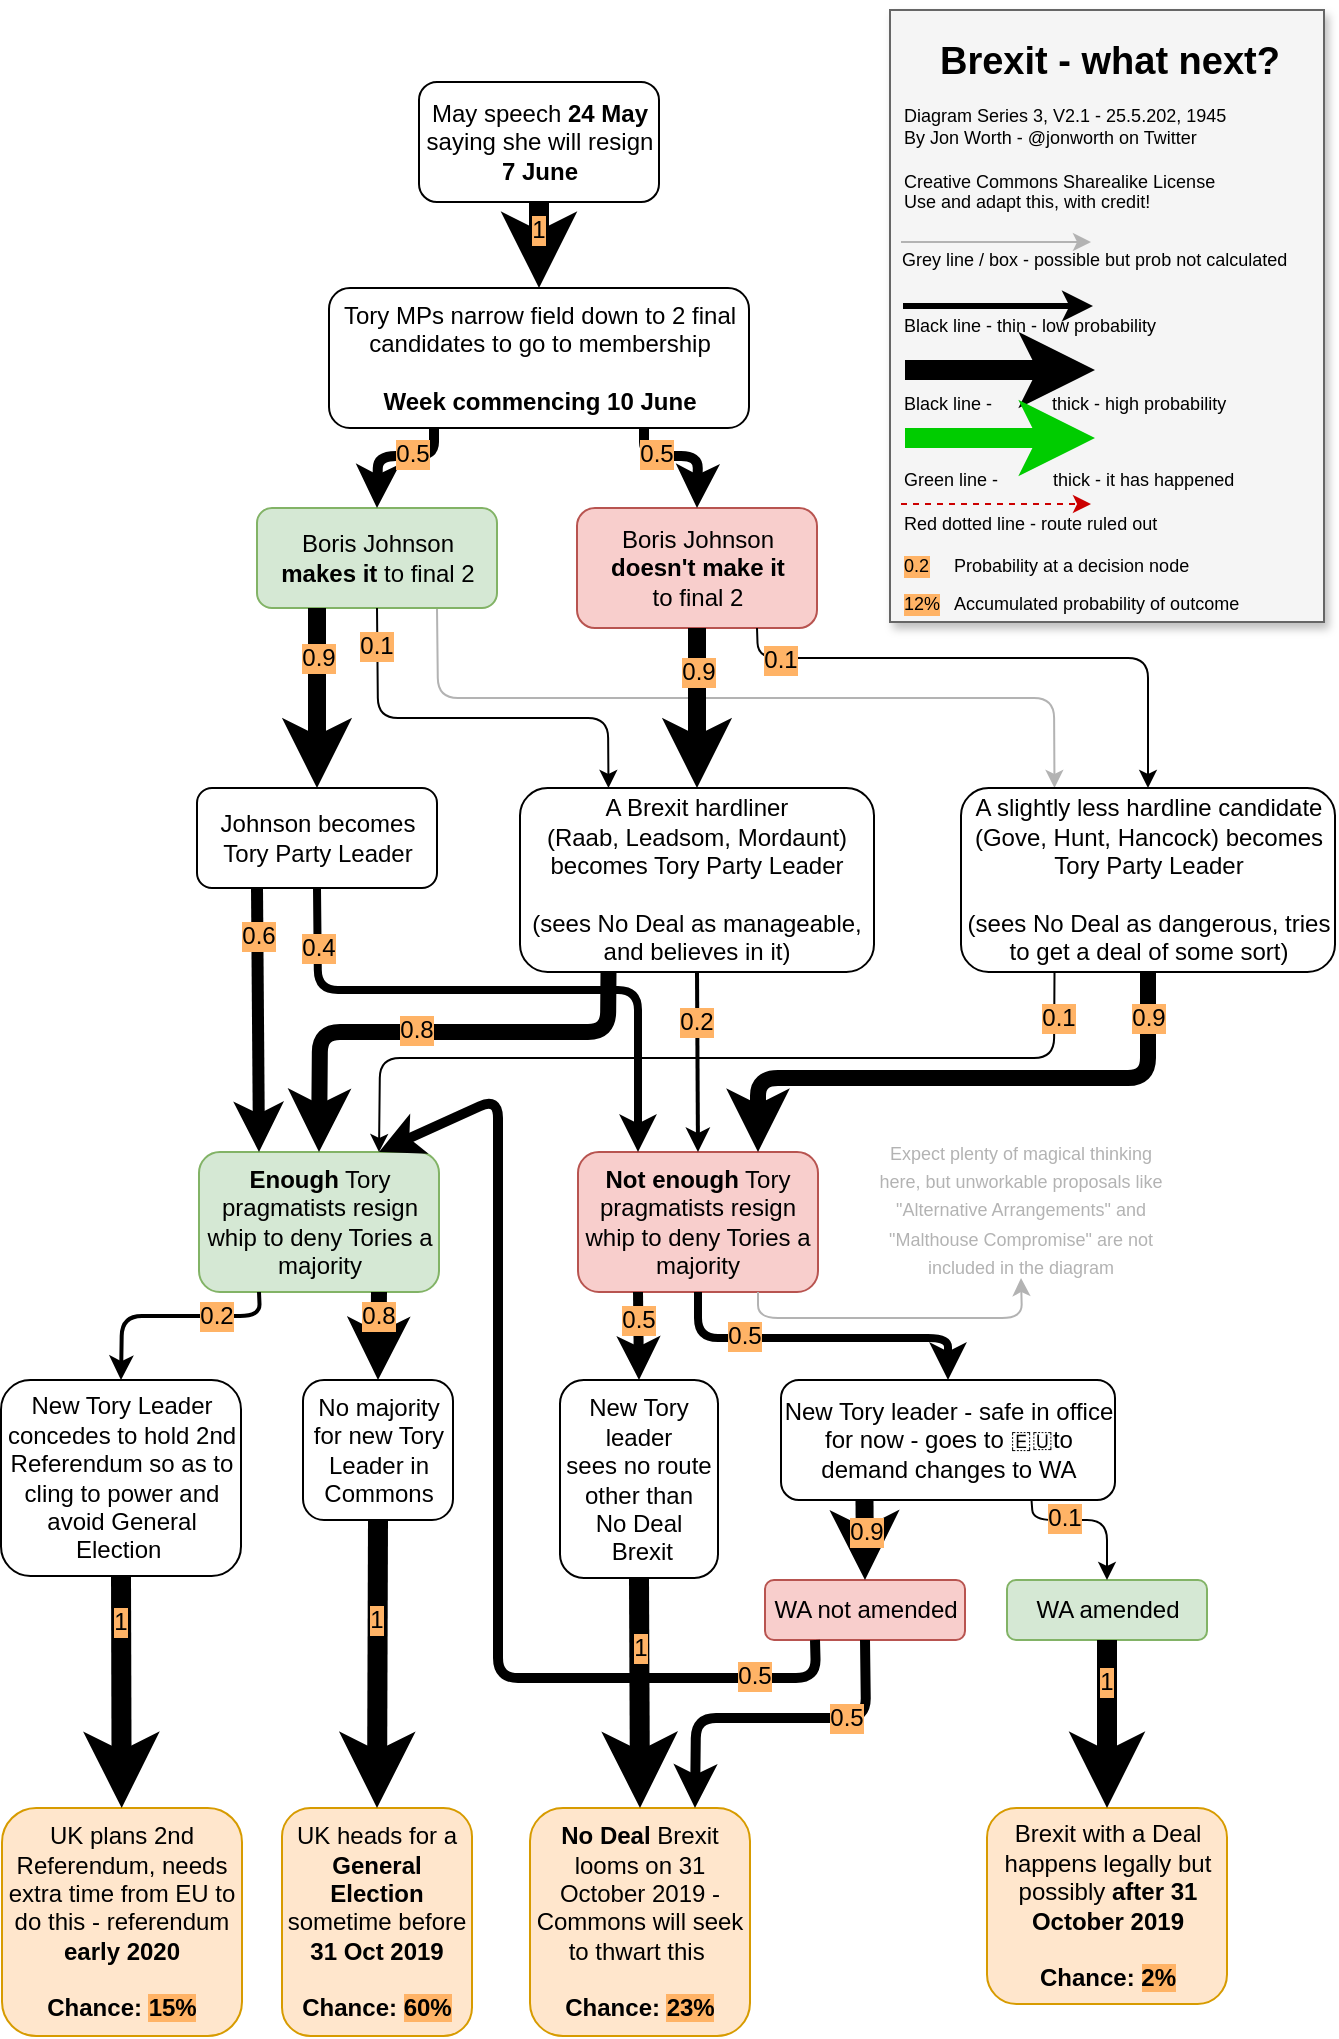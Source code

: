<mxfile version="10.6.9" type="device"><diagram id="lSXVcm9r7wIJ1-dpV6qa" name="Page-1"><mxGraphModel dx="1078" dy="636" grid="1" gridSize="10" guides="1" tooltips="1" connect="1" arrows="1" fold="1" page="1" pageScale="1" pageWidth="827" pageHeight="1169" math="0" shadow="0"><root><mxCell id="0"/><mxCell id="1" parent="0"/><mxCell id="KQe6L8Wd7mMRGxOn_kvp-2" value="" style="endArrow=classic;html=1;entryX=0.25;entryY=0;entryDx=0;entryDy=0;exitX=0.75;exitY=1;exitDx=0;exitDy=0;strokeColor=#B3B3B3;" parent="1" source="7K7P4XBZ72VktKCeOSTk-11" target="KQe6L8Wd7mMRGxOn_kvp-1" edge="1"><mxGeometry width="50" height="50" relative="1" as="geometry"><mxPoint x="256" y="327" as="sourcePoint"/><mxPoint x="-24" y="487" as="targetPoint"/><Array as="points"><mxPoint x="236" y="357"/><mxPoint x="544" y="357"/></Array></mxGeometry></mxCell><mxCell id="7K7P4XBZ72VktKCeOSTk-9" value="May speech &lt;b&gt;24 May&lt;/b&gt; saying she will resign&lt;br&gt;&lt;b style=&quot;font-size: 12px&quot;&gt;7 June&lt;/b&gt;" style="rounded=1;whiteSpace=wrap;html=1;fontSize=12;" parent="1" vertex="1"><mxGeometry x="226.5" y="49" width="120" height="60" as="geometry"/></mxCell><mxCell id="7K7P4XBZ72VktKCeOSTk-10" value="Tory MPs narrow field down to 2 final candidates to go to membership&lt;br&gt;&lt;br&gt;&lt;b&gt;Week commencing 10 June&lt;/b&gt;&lt;br&gt;" style="rounded=1;whiteSpace=wrap;html=1;fontSize=12;" parent="1" vertex="1"><mxGeometry x="181.5" y="152" width="210" height="70" as="geometry"/></mxCell><mxCell id="7K7P4XBZ72VktKCeOSTk-11" value="Boris Johnson&lt;br style=&quot;font-size: 12px;&quot;&gt;&lt;b style=&quot;font-size: 12px;&quot;&gt;makes it&lt;/b&gt; to final 2" style="rounded=1;whiteSpace=wrap;html=1;fillColor=#d5e8d4;strokeColor=#82b366;fontSize=12;" parent="1" vertex="1"><mxGeometry x="145.5" y="262" width="120" height="50" as="geometry"/></mxCell><mxCell id="7K7P4XBZ72VktKCeOSTk-12" value="Boris Johnson&lt;br style=&quot;font-size: 12px;&quot;&gt;&lt;b style=&quot;font-size: 12px;&quot;&gt;doesn't make it&lt;/b&gt;&lt;br style=&quot;font-size: 12px;&quot;&gt;to final 2" style="rounded=1;whiteSpace=wrap;html=1;fillColor=#f8cecc;strokeColor=#b85450;fontSize=12;" parent="1" vertex="1"><mxGeometry x="305.5" y="262" width="120" height="60" as="geometry"/></mxCell><mxCell id="7K7P4XBZ72VktKCeOSTk-13" value="Johnson becomes Tory Party Leader" style="rounded=1;whiteSpace=wrap;html=1;fontSize=12;" parent="1" vertex="1"><mxGeometry x="115.5" y="402" width="120" height="50" as="geometry"/></mxCell><mxCell id="7K7P4XBZ72VktKCeOSTk-14" value="A Brexit hardliner&lt;br&gt;(Raab, Leadsom, Mordaunt) becomes Tory Party Leader&lt;br&gt;&lt;br&gt;(sees No Deal as manageable, and believes in it)&lt;br&gt;" style="rounded=1;whiteSpace=wrap;html=1;fontSize=12;" parent="1" vertex="1"><mxGeometry x="277" y="402" width="177" height="92" as="geometry"/></mxCell><mxCell id="7K7P4XBZ72VktKCeOSTk-15" value="&lt;b style=&quot;font-size: 12px;&quot;&gt;Enough&lt;/b&gt; Tory pragmatists resign whip to deny Tories a majority" style="rounded=1;whiteSpace=wrap;html=1;fillColor=#d5e8d4;strokeColor=#82b366;fontSize=12;" parent="1" vertex="1"><mxGeometry x="116.5" y="584" width="120" height="70" as="geometry"/></mxCell><mxCell id="7K7P4XBZ72VktKCeOSTk-16" value="&lt;b style=&quot;font-size: 12px;&quot;&gt;Not enough&lt;/b&gt; Tory pragmatists resign whip to deny Tories a majority" style="rounded=1;whiteSpace=wrap;html=1;fillColor=#f8cecc;strokeColor=#b85450;fontSize=12;" parent="1" vertex="1"><mxGeometry x="306" y="584" width="120" height="70" as="geometry"/></mxCell><mxCell id="7K7P4XBZ72VktKCeOSTk-18" value="" style="endArrow=classic;html=1;strokeWidth=10;exitX=0.5;exitY=1;exitDx=0;exitDy=0;entryX=0.5;entryY=0;entryDx=0;entryDy=0;fontSize=12;" parent="1" source="7K7P4XBZ72VktKCeOSTk-9" target="7K7P4XBZ72VktKCeOSTk-10" edge="1"><mxGeometry width="50" height="50" relative="1" as="geometry"><mxPoint x="465" y="132" as="sourcePoint"/><mxPoint x="515" y="82" as="targetPoint"/></mxGeometry></mxCell><mxCell id="7K7P4XBZ72VktKCeOSTk-43" value="1" style="text;html=1;resizable=0;points=[];align=center;verticalAlign=middle;labelBackgroundColor=#FFB366;fontSize=12;" parent="7K7P4XBZ72VktKCeOSTk-18" vertex="1" connectable="0"><mxGeometry x="-0.378" y="-1" relative="1" as="geometry"><mxPoint as="offset"/></mxGeometry></mxCell><mxCell id="7K7P4XBZ72VktKCeOSTk-19" value="" style="endArrow=classic;html=1;strokeWidth=5;entryX=0.5;entryY=0;entryDx=0;entryDy=0;exitX=0.25;exitY=1;exitDx=0;exitDy=0;fontSize=12;" parent="1" source="7K7P4XBZ72VktKCeOSTk-10" target="7K7P4XBZ72VktKCeOSTk-11" edge="1"><mxGeometry width="50" height="50" relative="1" as="geometry"><mxPoint x="5" y="182" as="sourcePoint"/><mxPoint x="55" y="132" as="targetPoint"/><Array as="points"><mxPoint x="234" y="236"/><mxPoint x="206" y="236"/></Array></mxGeometry></mxCell><mxCell id="7K7P4XBZ72VktKCeOSTk-44" value="0.5" style="text;html=1;resizable=0;points=[];align=center;verticalAlign=middle;labelBackgroundColor=#FFB366;fontSize=12;" parent="7K7P4XBZ72VktKCeOSTk-19" vertex="1" connectable="0"><mxGeometry x="-0.246" y="-1" relative="1" as="geometry"><mxPoint as="offset"/></mxGeometry></mxCell><mxCell id="7K7P4XBZ72VktKCeOSTk-20" value="" style="endArrow=classic;html=1;strokeWidth=5;entryX=0.5;entryY=0;entryDx=0;entryDy=0;exitX=0.75;exitY=1;exitDx=0;exitDy=0;fontSize=12;" parent="1" source="7K7P4XBZ72VktKCeOSTk-10" target="7K7P4XBZ72VktKCeOSTk-12" edge="1"><mxGeometry width="50" height="50" relative="1" as="geometry"><mxPoint x="267" y="232" as="sourcePoint"/><mxPoint x="237" y="272" as="targetPoint"/><Array as="points"><mxPoint x="339" y="236"/><mxPoint x="366" y="236"/></Array></mxGeometry></mxCell><mxCell id="7K7P4XBZ72VktKCeOSTk-45" value="0.5" style="text;html=1;resizable=0;points=[];align=center;verticalAlign=middle;labelBackgroundColor=#FFB366;fontSize=12;" parent="7K7P4XBZ72VktKCeOSTk-20" vertex="1" connectable="0"><mxGeometry x="-0.396" y="1" relative="1" as="geometry"><mxPoint as="offset"/></mxGeometry></mxCell><mxCell id="7K7P4XBZ72VktKCeOSTk-23" value="" style="endArrow=classic;html=1;strokeWidth=9;exitX=0.25;exitY=1;exitDx=0;exitDy=0;entryX=0.5;entryY=0;entryDx=0;entryDy=0;fontSize=12;" parent="1" source="7K7P4XBZ72VktKCeOSTk-11" target="7K7P4XBZ72VktKCeOSTk-13" edge="1"><mxGeometry width="50" height="50" relative="1" as="geometry"><mxPoint x="-12" y="422" as="sourcePoint"/><mxPoint x="38" y="372" as="targetPoint"/></mxGeometry></mxCell><mxCell id="7K7P4XBZ72VktKCeOSTk-46" value="0.9" style="text;html=1;resizable=0;points=[];align=center;verticalAlign=middle;labelBackgroundColor=#FFB366;fontSize=12;" parent="7K7P4XBZ72VktKCeOSTk-23" vertex="1" connectable="0"><mxGeometry x="-0.461" relative="1" as="geometry"><mxPoint as="offset"/></mxGeometry></mxCell><mxCell id="7K7P4XBZ72VktKCeOSTk-24" value="" style="endArrow=classic;html=1;strokeWidth=1;entryX=0.25;entryY=0;entryDx=0;entryDy=0;exitX=0.5;exitY=1;exitDx=0;exitDy=0;fontSize=12;" parent="1" source="7K7P4XBZ72VktKCeOSTk-11" target="7K7P4XBZ72VktKCeOSTk-14" edge="1"><mxGeometry width="50" height="50" relative="1" as="geometry"><mxPoint x="-22" y="512" as="sourcePoint"/><mxPoint x="28" y="462" as="targetPoint"/><Array as="points"><mxPoint x="206" y="367"/><mxPoint x="321" y="367"/></Array></mxGeometry></mxCell><mxCell id="7K7P4XBZ72VktKCeOSTk-47" value="0.1" style="text;html=1;resizable=0;points=[];align=center;verticalAlign=middle;labelBackgroundColor=#FFB366;fontSize=12;" parent="7K7P4XBZ72VktKCeOSTk-24" vertex="1" connectable="0"><mxGeometry x="-0.814" y="-1" relative="1" as="geometry"><mxPoint as="offset"/></mxGeometry></mxCell><mxCell id="7K7P4XBZ72VktKCeOSTk-25" value="" style="endArrow=classic;html=1;strokeWidth=9;exitX=0.5;exitY=1;exitDx=0;exitDy=0;entryX=0.5;entryY=0;entryDx=0;entryDy=0;fontSize=12;" parent="1" source="7K7P4XBZ72VktKCeOSTk-12" target="7K7P4XBZ72VktKCeOSTk-14" edge="1"><mxGeometry width="50" height="50" relative="1" as="geometry"><mxPoint x="548" y="362" as="sourcePoint"/><mxPoint x="598" y="312" as="targetPoint"/></mxGeometry></mxCell><mxCell id="7K7P4XBZ72VktKCeOSTk-48" value="0.9" style="text;html=1;resizable=0;points=[];align=center;verticalAlign=middle;labelBackgroundColor=#FFB366;fontSize=12;" parent="7K7P4XBZ72VktKCeOSTk-25" vertex="1" connectable="0"><mxGeometry x="-0.452" relative="1" as="geometry"><mxPoint as="offset"/></mxGeometry></mxCell><mxCell id="7K7P4XBZ72VktKCeOSTk-26" value="" style="endArrow=classic;html=1;strokeWidth=6;entryX=0.25;entryY=0;entryDx=0;entryDy=0;exitX=0.25;exitY=1;exitDx=0;exitDy=0;fontSize=12;" parent="1" source="7K7P4XBZ72VktKCeOSTk-13" target="7K7P4XBZ72VktKCeOSTk-15" edge="1"><mxGeometry width="50" height="50" relative="1" as="geometry"><mxPoint x="-82" y="512" as="sourcePoint"/><mxPoint x="-32" y="462" as="targetPoint"/></mxGeometry></mxCell><mxCell id="7K7P4XBZ72VktKCeOSTk-52" value="0.6" style="text;html=1;resizable=0;points=[];align=center;verticalAlign=middle;labelBackgroundColor=#FFB366;fontSize=12;" parent="7K7P4XBZ72VktKCeOSTk-26" vertex="1" connectable="0"><mxGeometry x="-0.639" relative="1" as="geometry"><mxPoint as="offset"/></mxGeometry></mxCell><mxCell id="7K7P4XBZ72VktKCeOSTk-27" value="" style="endArrow=classic;html=1;strokeWidth=4;entryX=0.25;entryY=0;entryDx=0;entryDy=0;exitX=0.5;exitY=1;exitDx=0;exitDy=0;fontSize=12;" parent="1" source="7K7P4XBZ72VktKCeOSTk-13" target="7K7P4XBZ72VktKCeOSTk-16" edge="1"><mxGeometry width="50" height="50" relative="1" as="geometry"><mxPoint x="220" y="462" as="sourcePoint"/><mxPoint x="220" y="552" as="targetPoint"/><Array as="points"><mxPoint x="176" y="503"/><mxPoint x="336" y="503"/></Array></mxGeometry></mxCell><mxCell id="7K7P4XBZ72VktKCeOSTk-51" value="0.4" style="text;html=1;resizable=0;points=[];align=center;verticalAlign=middle;labelBackgroundColor=#FFB366;fontSize=12;" parent="7K7P4XBZ72VktKCeOSTk-27" vertex="1" connectable="0"><mxGeometry x="-0.685" y="-1" relative="1" as="geometry"><mxPoint x="0.5" y="-16" as="offset"/></mxGeometry></mxCell><mxCell id="7K7P4XBZ72VktKCeOSTk-28" value="" style="endArrow=classic;html=1;strokeWidth=8;entryX=0.5;entryY=0;entryDx=0;entryDy=0;exitX=0.25;exitY=1;exitDx=0;exitDy=0;fontSize=12;" parent="1" source="7K7P4XBZ72VktKCeOSTk-14" target="7K7P4XBZ72VktKCeOSTk-15" edge="1"><mxGeometry width="50" height="50" relative="1" as="geometry"><mxPoint x="250" y="462" as="sourcePoint"/><mxPoint x="340" y="552" as="targetPoint"/><Array as="points"><mxPoint x="321" y="524"/><mxPoint x="177" y="524"/></Array></mxGeometry></mxCell><mxCell id="7K7P4XBZ72VktKCeOSTk-50" value="0.8" style="text;html=1;resizable=0;points=[];align=center;verticalAlign=middle;labelBackgroundColor=#FFB366;fontSize=12;" parent="7K7P4XBZ72VktKCeOSTk-28" vertex="1" connectable="0"><mxGeometry x="0.08" y="-1" relative="1" as="geometry"><mxPoint as="offset"/></mxGeometry></mxCell><mxCell id="7K7P4XBZ72VktKCeOSTk-29" value="" style="endArrow=classic;html=1;strokeWidth=2;exitX=0.5;exitY=1;exitDx=0;exitDy=0;entryX=0.5;entryY=0;entryDx=0;entryDy=0;fontSize=12;" parent="1" source="7K7P4XBZ72VktKCeOSTk-14" target="7K7P4XBZ72VktKCeOSTk-16" edge="1"><mxGeometry width="50" height="50" relative="1" as="geometry"><mxPoint x="250" y="462" as="sourcePoint"/><mxPoint x="388" y="532" as="targetPoint"/></mxGeometry></mxCell><mxCell id="7K7P4XBZ72VktKCeOSTk-49" value="0.2" style="text;html=1;resizable=0;points=[];align=center;verticalAlign=middle;labelBackgroundColor=#FFB366;fontSize=12;" parent="7K7P4XBZ72VktKCeOSTk-29" vertex="1" connectable="0"><mxGeometry x="-0.461" y="-1" relative="1" as="geometry"><mxPoint as="offset"/></mxGeometry></mxCell><mxCell id="7K7P4XBZ72VktKCeOSTk-30" value="New Tory&lt;br&gt;leader&lt;br&gt;sees no route other than&lt;br&gt;No Deal&lt;br&gt;&amp;nbsp;Brexit" style="rounded=1;whiteSpace=wrap;html=1;fontSize=12;" parent="1" vertex="1"><mxGeometry x="297" y="698" width="79" height="99" as="geometry"/></mxCell><mxCell id="7K7P4XBZ72VktKCeOSTk-31" value="No majority for new Tory Leader in Commons" style="rounded=1;whiteSpace=wrap;html=1;fontSize=12;" parent="1" vertex="1"><mxGeometry x="168.5" y="698" width="75" height="70" as="geometry"/></mxCell><mxCell id="7K7P4XBZ72VktKCeOSTk-32" value="New Tory Leader concedes to hold 2nd Referendum so as to cling to power and avoid General Election&amp;nbsp;" style="rounded=1;whiteSpace=wrap;html=1;fontSize=12;" parent="1" vertex="1"><mxGeometry x="17.5" y="698" width="120" height="98" as="geometry"/></mxCell><mxCell id="7K7P4XBZ72VktKCeOSTk-33" value="" style="endArrow=classic;html=1;strokeWidth=2;entryX=0.5;entryY=0;entryDx=0;entryDy=0;exitX=0.25;exitY=1;exitDx=0;exitDy=0;fontSize=12;" parent="1" source="7K7P4XBZ72VktKCeOSTk-15" target="7K7P4XBZ72VktKCeOSTk-32" edge="1"><mxGeometry width="50" height="50" relative="1" as="geometry"><mxPoint x="-34.5" y="674" as="sourcePoint"/><mxPoint x="15.5" y="624" as="targetPoint"/><Array as="points"><mxPoint x="147" y="666"/><mxPoint x="78" y="666"/></Array></mxGeometry></mxCell><mxCell id="7K7P4XBZ72VktKCeOSTk-53" value="0.2" style="text;html=1;resizable=0;points=[];align=center;verticalAlign=middle;labelBackgroundColor=#FFB366;fontSize=12;" parent="7K7P4XBZ72VktKCeOSTk-33" vertex="1" connectable="0"><mxGeometry x="-0.387" relative="1" as="geometry"><mxPoint as="offset"/></mxGeometry></mxCell><mxCell id="7K7P4XBZ72VktKCeOSTk-34" value="" style="endArrow=classic;html=1;strokeWidth=8;entryX=0.5;entryY=0;entryDx=0;entryDy=0;exitX=0.75;exitY=1;exitDx=0;exitDy=0;fontSize=12;" parent="1" source="7K7P4XBZ72VktKCeOSTk-15" target="7K7P4XBZ72VktKCeOSTk-31" edge="1"><mxGeometry width="50" height="50" relative="1" as="geometry"><mxPoint x="190.5" y="664" as="sourcePoint"/><mxPoint x="124.5" y="744" as="targetPoint"/></mxGeometry></mxCell><mxCell id="7K7P4XBZ72VktKCeOSTk-54" value="0.8" style="text;html=1;resizable=0;points=[];align=center;verticalAlign=middle;labelBackgroundColor=#FFB366;fontSize=12;" parent="7K7P4XBZ72VktKCeOSTk-34" vertex="1" connectable="0"><mxGeometry x="-0.487" y="-1" relative="1" as="geometry"><mxPoint as="offset"/></mxGeometry></mxCell><mxCell id="7K7P4XBZ72VktKCeOSTk-35" value="" style="endArrow=classic;html=1;strokeWidth=5;exitX=0.25;exitY=1;exitDx=0;exitDy=0;entryX=0.5;entryY=0;entryDx=0;entryDy=0;fontSize=12;" parent="1" source="7K7P4XBZ72VktKCeOSTk-16" target="7K7P4XBZ72VktKCeOSTk-30" edge="1"><mxGeometry width="50" height="50" relative="1" as="geometry"><mxPoint x="485.5" y="684" as="sourcePoint"/><mxPoint x="535.5" y="634" as="targetPoint"/></mxGeometry></mxCell><mxCell id="7K7P4XBZ72VktKCeOSTk-55" value="0.5" style="text;html=1;resizable=0;points=[];align=center;verticalAlign=middle;labelBackgroundColor=#FFB366;fontSize=12;" parent="7K7P4XBZ72VktKCeOSTk-35" vertex="1" connectable="0"><mxGeometry x="-0.389" relative="1" as="geometry"><mxPoint as="offset"/></mxGeometry></mxCell><mxCell id="7K7P4XBZ72VktKCeOSTk-56" value="UK heads for a &lt;b&gt;General Election &lt;/b&gt;sometime before&lt;b&gt; 31 Oct 2019&lt;br&gt;&lt;/b&gt;&lt;br&gt;&lt;b&gt;Chance: &lt;span style=&quot;background-color: rgb(255 , 179 , 102)&quot;&gt;60%&lt;/span&gt;&lt;/b&gt;&lt;br&gt;" style="rounded=1;whiteSpace=wrap;html=1;fillColor=#ffe6cc;strokeColor=#d79b00;fontSize=12;" parent="1" vertex="1"><mxGeometry x="158" y="912" width="95" height="114" as="geometry"/></mxCell><mxCell id="7K7P4XBZ72VktKCeOSTk-57" value="UK plans 2nd Referendum, needs extra time from EU to do this - referendum &lt;b&gt;early 2020&lt;br&gt;&lt;/b&gt;&lt;br&gt;&lt;b&gt;Chance: &lt;span style=&quot;background-color: rgb(255 , 179 , 102)&quot;&gt;15%&lt;/span&gt;&lt;/b&gt;&lt;br&gt;" style="rounded=1;whiteSpace=wrap;html=1;fillColor=#ffe6cc;strokeColor=#d79b00;fontSize=12;" parent="1" vertex="1"><mxGeometry x="18" y="912" width="120" height="114" as="geometry"/></mxCell><mxCell id="7K7P4XBZ72VktKCeOSTk-58" value="New Tory leader - safe in office for now - goes to 🇪🇺to demand changes to WA" style="rounded=1;whiteSpace=wrap;html=1;fontSize=12;" parent="1" vertex="1"><mxGeometry x="407.5" y="698" width="167" height="60" as="geometry"/></mxCell><mxCell id="7K7P4XBZ72VktKCeOSTk-59" value="" style="endArrow=classic;html=1;strokeWidth=4;fontSize=12;exitX=0.5;exitY=1;exitDx=0;exitDy=0;entryX=0.5;entryY=0;entryDx=0;entryDy=0;" parent="1" source="7K7P4XBZ72VktKCeOSTk-16" target="7K7P4XBZ72VktKCeOSTk-58" edge="1"><mxGeometry width="50" height="50" relative="1" as="geometry"><mxPoint x="456.5" y="688" as="sourcePoint"/><mxPoint x="506.5" y="638" as="targetPoint"/><Array as="points"><mxPoint x="366" y="677"/><mxPoint x="491" y="677"/></Array></mxGeometry></mxCell><mxCell id="7K7P4XBZ72VktKCeOSTk-60" value="0.5" style="text;html=1;resizable=0;points=[];align=center;verticalAlign=middle;labelBackgroundColor=#FFB366;fontSize=12;" parent="7K7P4XBZ72VktKCeOSTk-59" vertex="1" connectable="0"><mxGeometry x="-0.453" y="1" relative="1" as="geometry"><mxPoint as="offset"/></mxGeometry></mxCell><mxCell id="7K7P4XBZ72VktKCeOSTk-61" value="WA not amended" style="rounded=1;whiteSpace=wrap;html=1;fillColor=#f8cecc;strokeColor=#b85450;fontSize=12;" parent="1" vertex="1"><mxGeometry x="399.5" y="798" width="100" height="30" as="geometry"/></mxCell><mxCell id="7K7P4XBZ72VktKCeOSTk-62" value="WA amended" style="rounded=1;whiteSpace=wrap;html=1;fillColor=#d5e8d4;strokeColor=#82b366;fontSize=12;" parent="1" vertex="1"><mxGeometry x="520.5" y="798" width="100" height="30" as="geometry"/></mxCell><mxCell id="7K7P4XBZ72VktKCeOSTk-63" value="&lt;b&gt;No Deal &lt;/b&gt;Brexit looms on 31 October 2019 - Commons will seek to thwart this&amp;nbsp;&lt;br&gt;&lt;br&gt;&lt;b&gt;Chance: &lt;span style=&quot;background-color: rgb(255 , 179 , 102)&quot;&gt;23%&lt;/span&gt;&lt;/b&gt;&lt;br&gt;" style="rounded=1;whiteSpace=wrap;html=1;fillColor=#ffe6cc;strokeColor=#d79b00;fontSize=12;" parent="1" vertex="1"><mxGeometry x="282" y="912" width="110" height="114" as="geometry"/></mxCell><mxCell id="7K7P4XBZ72VktKCeOSTk-64" value="" style="endArrow=classic;html=1;strokeWidth=10;fontSize=12;entryX=0.5;entryY=0;entryDx=0;entryDy=0;exitX=0.5;exitY=1;exitDx=0;exitDy=0;" parent="1" source="7K7P4XBZ72VktKCeOSTk-30" target="7K7P4XBZ72VktKCeOSTk-63" edge="1"><mxGeometry width="50" height="50" relative="1" as="geometry"><mxPoint x="306.5" y="858" as="sourcePoint"/><mxPoint x="356.5" y="808" as="targetPoint"/></mxGeometry></mxCell><mxCell id="7K7P4XBZ72VktKCeOSTk-76" value="1" style="text;html=1;resizable=0;points=[];align=center;verticalAlign=middle;labelBackgroundColor=#FFB366;fontSize=12;" parent="7K7P4XBZ72VktKCeOSTk-64" vertex="1" connectable="0"><mxGeometry x="-0.394" relative="1" as="geometry"><mxPoint as="offset"/></mxGeometry></mxCell><mxCell id="7K7P4XBZ72VktKCeOSTk-65" value="" style="endArrow=classic;html=1;strokeWidth=5;fontSize=12;entryX=0.75;entryY=0;entryDx=0;entryDy=0;exitX=0.5;exitY=1;exitDx=0;exitDy=0;" parent="1" source="7K7P4XBZ72VktKCeOSTk-61" target="7K7P4XBZ72VktKCeOSTk-63" edge="1"><mxGeometry width="50" height="50" relative="1" as="geometry"><mxPoint x="456.5" y="918" as="sourcePoint"/><mxPoint x="506.5" y="868" as="targetPoint"/><Array as="points"><mxPoint x="450" y="867"/><mxPoint x="365" y="867"/></Array></mxGeometry></mxCell><mxCell id="7K7P4XBZ72VktKCeOSTk-77" value="0.5" style="text;html=1;resizable=0;points=[];align=center;verticalAlign=middle;labelBackgroundColor=#FFB366;fontSize=12;" parent="7K7P4XBZ72VktKCeOSTk-65" vertex="1" connectable="0"><mxGeometry x="-0.414" relative="1" as="geometry"><mxPoint as="offset"/></mxGeometry></mxCell><mxCell id="7K7P4XBZ72VktKCeOSTk-66" value="" style="endArrow=classic;html=1;strokeWidth=9;fontSize=12;entryX=0.5;entryY=0;entryDx=0;entryDy=0;exitX=0.25;exitY=1;exitDx=0;exitDy=0;" parent="1" source="7K7P4XBZ72VktKCeOSTk-58" target="7K7P4XBZ72VktKCeOSTk-61" edge="1"><mxGeometry width="50" height="50" relative="1" as="geometry"><mxPoint x="459.5" y="848" as="sourcePoint"/><mxPoint x="385" y="878" as="targetPoint"/></mxGeometry></mxCell><mxCell id="7K7P4XBZ72VktKCeOSTk-78" value="0.9" style="text;html=1;resizable=0;points=[];align=center;verticalAlign=middle;labelBackgroundColor=#FFB366;fontSize=12;" parent="7K7P4XBZ72VktKCeOSTk-66" vertex="1" connectable="0"><mxGeometry x="-0.188" relative="1" as="geometry"><mxPoint as="offset"/></mxGeometry></mxCell><mxCell id="7K7P4XBZ72VktKCeOSTk-67" value="" style="endArrow=classic;html=1;strokeWidth=10;fontSize=12;exitX=0.5;exitY=1;exitDx=0;exitDy=0;entryX=0.5;entryY=0;entryDx=0;entryDy=0;" parent="1" source="7K7P4XBZ72VktKCeOSTk-31" target="7K7P4XBZ72VktKCeOSTk-56" edge="1"><mxGeometry width="50" height="50" relative="1" as="geometry"><mxPoint x="117.5" y="998" as="sourcePoint"/><mxPoint x="167.5" y="948" as="targetPoint"/></mxGeometry></mxCell><mxCell id="7K7P4XBZ72VktKCeOSTk-75" value="1" style="text;html=1;resizable=0;points=[];align=center;verticalAlign=middle;labelBackgroundColor=#FFB366;fontSize=12;" parent="7K7P4XBZ72VktKCeOSTk-67" vertex="1" connectable="0"><mxGeometry x="-0.313" y="-1" relative="1" as="geometry"><mxPoint as="offset"/></mxGeometry></mxCell><mxCell id="7K7P4XBZ72VktKCeOSTk-70" value="" style="endArrow=classic;html=1;strokeWidth=1;fontSize=12;exitX=0.75;exitY=1;exitDx=0;exitDy=0;entryX=0.5;entryY=0;entryDx=0;entryDy=0;" parent="1" source="7K7P4XBZ72VktKCeOSTk-58" target="7K7P4XBZ72VktKCeOSTk-62" edge="1"><mxGeometry width="50" height="50" relative="1" as="geometry"><mxPoint x="469.5" y="788" as="sourcePoint"/><mxPoint x="576.5" y="778" as="targetPoint"/><Array as="points"><mxPoint x="533.5" y="768"/><mxPoint x="570.5" y="768"/></Array></mxGeometry></mxCell><mxCell id="7K7P4XBZ72VktKCeOSTk-79" value="0.1" style="text;html=1;resizable=0;points=[];align=center;verticalAlign=middle;labelBackgroundColor=#FFB366;fontSize=12;" parent="7K7P4XBZ72VktKCeOSTk-70" vertex="1" connectable="0"><mxGeometry x="-0.355" y="1" relative="1" as="geometry"><mxPoint as="offset"/></mxGeometry></mxCell><mxCell id="7K7P4XBZ72VktKCeOSTk-71" value="" style="endArrow=classic;html=1;strokeWidth=10;fontSize=12;exitX=0.5;exitY=1;exitDx=0;exitDy=0;" parent="1" source="7K7P4XBZ72VktKCeOSTk-32" target="7K7P4XBZ72VktKCeOSTk-57" edge="1"><mxGeometry width="50" height="50" relative="1" as="geometry"><mxPoint x="216" y="778" as="sourcePoint"/><mxPoint x="216" y="878" as="targetPoint"/></mxGeometry></mxCell><mxCell id="7K7P4XBZ72VktKCeOSTk-74" value="1" style="text;html=1;resizable=0;points=[];align=center;verticalAlign=middle;labelBackgroundColor=#FFB366;fontSize=12;" parent="7K7P4XBZ72VktKCeOSTk-71" vertex="1" connectable="0"><mxGeometry x="-0.616" y="-1" relative="1" as="geometry"><mxPoint as="offset"/></mxGeometry></mxCell><mxCell id="7K7P4XBZ72VktKCeOSTk-72" value="Brexit with a Deal happens legally but possibly &lt;b&gt;after&lt;/b&gt;&lt;b style=&quot;font-size: 12px&quot;&gt;&amp;nbsp;31 October 2019&lt;br&gt;&lt;br&gt;Chance: &lt;span style=&quot;background-color: rgb(255 , 179 , 102)&quot;&gt;2%&lt;/span&gt;&lt;br&gt;&lt;/b&gt;" style="rounded=1;whiteSpace=wrap;html=1;fillColor=#ffe6cc;strokeColor=#d79b00;fontSize=12;" parent="1" vertex="1"><mxGeometry x="510.5" y="912" width="120" height="98" as="geometry"/></mxCell><mxCell id="7K7P4XBZ72VktKCeOSTk-73" value="" style="endArrow=classic;html=1;strokeWidth=10;fontSize=12;entryX=0.5;entryY=0;entryDx=0;entryDy=0;exitX=0.5;exitY=1;exitDx=0;exitDy=0;" parent="1" source="7K7P4XBZ72VktKCeOSTk-62" target="7K7P4XBZ72VktKCeOSTk-72" edge="1"><mxGeometry width="50" height="50" relative="1" as="geometry"><mxPoint x="459.5" y="768" as="sourcePoint"/><mxPoint x="459.5" y="808" as="targetPoint"/></mxGeometry></mxCell><mxCell id="7K7P4XBZ72VktKCeOSTk-80" value="1" style="text;html=1;resizable=0;points=[];align=center;verticalAlign=middle;labelBackgroundColor=#FFB366;fontSize=12;" parent="7K7P4XBZ72VktKCeOSTk-73" vertex="1" connectable="0"><mxGeometry x="-0.515" y="-1" relative="1" as="geometry"><mxPoint as="offset"/></mxGeometry></mxCell><mxCell id="7K7P4XBZ72VktKCeOSTk-86" value="" style="rounded=0;whiteSpace=wrap;html=1;labelBackgroundColor=none;strokeColor=#666666;fontSize=10;fontColor=#333333;fillColor=#f5f5f5;shadow=1;" parent="1" vertex="1"><mxGeometry x="462" y="13" width="217" height="306" as="geometry"/></mxCell><mxCell id="7K7P4XBZ72VktKCeOSTk-87" value="Grey line / box - possible but prob not calculated" style="text;html=1;resizable=0;points=[];autosize=1;align=left;verticalAlign=top;spacingTop=-4;fontSize=9;" parent="1" vertex="1"><mxGeometry x="466" y="130" width="210" height="10" as="geometry"/></mxCell><mxCell id="7K7P4XBZ72VktKCeOSTk-88" value="&lt;b&gt;&lt;font style=&quot;font-size: 19px&quot;&gt;Brexit - what next?&lt;/font&gt;&lt;br&gt;&lt;/b&gt;" style="text;html=1;strokeColor=none;fillColor=none;spacing=5;spacingTop=-20;whiteSpace=wrap;overflow=hidden;rounded=0;labelBackgroundColor=none;fontSize=24;align=center;" parent="1" vertex="1"><mxGeometry x="463.5" y="33" width="216" height="44" as="geometry"/></mxCell><mxCell id="7K7P4XBZ72VktKCeOSTk-89" value="" style="endArrow=classic;html=1;strokeColor=#B3B3B3;strokeWidth=1;fillColor=#000000;fontSize=9;" parent="1" edge="1"><mxGeometry width="50" height="50" relative="1" as="geometry"><mxPoint x="467.5" y="129" as="sourcePoint"/><mxPoint x="562.5" y="129" as="targetPoint"/></mxGeometry></mxCell><mxCell id="7K7P4XBZ72VktKCeOSTk-90" value="Black line - thin - low probability" style="text;html=1;resizable=0;points=[];autosize=1;align=left;verticalAlign=top;spacingTop=-4;fontSize=9;" parent="1" vertex="1"><mxGeometry x="467" y="163" width="180" height="20" as="geometry"/></mxCell><mxCell id="7K7P4XBZ72VktKCeOSTk-91" value="" style="endArrow=classic;html=1;strokeColor=#000000;strokeWidth=3;fillColor=#000000;fontSize=9;" parent="1" edge="1"><mxGeometry width="50" height="50" relative="1" as="geometry"><mxPoint x="468.5" y="161" as="sourcePoint"/><mxPoint x="563.5" y="161" as="targetPoint"/></mxGeometry></mxCell><mxCell id="7K7P4XBZ72VktKCeOSTk-92" value="Black line -&amp;nbsp; &amp;nbsp; &amp;nbsp; &amp;nbsp; &amp;nbsp; &amp;nbsp; thick - high probability" style="text;html=1;resizable=0;points=[];autosize=1;align=left;verticalAlign=top;spacingTop=-4;fontSize=9;" parent="1" vertex="1"><mxGeometry x="466.5" y="202" width="180" height="10" as="geometry"/></mxCell><mxCell id="7K7P4XBZ72VktKCeOSTk-93" value="" style="endArrow=classic;html=1;strokeColor=#000000;strokeWidth=10;fillColor=#000000;fontSize=9;" parent="1" edge="1"><mxGeometry width="50" height="50" relative="1" as="geometry"><mxPoint x="469.5" y="193" as="sourcePoint"/><mxPoint x="564.5" y="193" as="targetPoint"/></mxGeometry></mxCell><mxCell id="7K7P4XBZ72VktKCeOSTk-94" value="0.2" style="text;html=1;resizable=0;points=[];autosize=1;align=left;verticalAlign=top;spacingTop=-4;labelBackgroundColor=#FFB366;fontSize=9;" parent="1" vertex="1"><mxGeometry x="466.5" y="282.5" width="30" height="20" as="geometry"/></mxCell><mxCell id="7K7P4XBZ72VktKCeOSTk-95" value="Probability at a decision node" style="text;html=1;resizable=0;points=[];autosize=1;align=left;verticalAlign=top;spacingTop=-4;fontSize=9;" parent="1" vertex="1"><mxGeometry x="491.5" y="282.5" width="150" height="10" as="geometry"/></mxCell><mxCell id="7K7P4XBZ72VktKCeOSTk-96" value="&lt;div style=&quot;font-size: 9px&quot;&gt;&lt;span style=&quot;font-size: 9px&quot;&gt;Diagram Series 3, V2.1 -&amp;nbsp;&lt;/span&gt;&lt;span&gt;25.5.202, 1945&lt;/span&gt;&lt;/div&gt;&lt;div style=&quot;font-size: 9px&quot;&gt;&lt;span&gt;By Jon Worth - @jonworth on Twitter&lt;/span&gt;&lt;/div&gt;&lt;div style=&quot;font-size: 9px&quot;&gt;&lt;span&gt;&lt;br&gt;&lt;/span&gt;&lt;/div&gt;&lt;div style=&quot;font-size: 9px&quot;&gt;&lt;span&gt;Creative Commons Sharealike License&lt;/span&gt;&lt;/div&gt;&lt;div style=&quot;font-size: 9px&quot;&gt;&lt;span&gt;Use and adapt this, with credit!&lt;/span&gt;&lt;/div&gt;&lt;font style=&quot;font-size: 9px&quot;&gt;&lt;br style=&quot;font-size: 9px&quot;&gt;&lt;/font&gt;" style="text;html=1;strokeColor=none;fillColor=none;align=left;verticalAlign=middle;whiteSpace=wrap;rounded=0;labelBackgroundColor=none;fontSize=9;fontColor=#000000;" parent="1" vertex="1"><mxGeometry x="467" y="67" width="212" height="51" as="geometry"/></mxCell><mxCell id="7K7P4XBZ72VktKCeOSTk-97" value="" style="endArrow=classic;html=1;strokeColor=#00CC00;strokeWidth=10;fillColor=#000000;fontSize=9;" parent="1" edge="1"><mxGeometry width="50" height="50" relative="1" as="geometry"><mxPoint x="469.5" y="227" as="sourcePoint"/><mxPoint x="564.5" y="227" as="targetPoint"/></mxGeometry></mxCell><mxCell id="7K7P4XBZ72VktKCeOSTk-98" value="Green line -&amp;nbsp; &amp;nbsp; &amp;nbsp; &amp;nbsp; &amp;nbsp; &amp;nbsp;thick - it has happened" style="text;html=1;resizable=0;points=[];autosize=1;align=left;verticalAlign=top;spacingTop=-4;fontSize=9;" parent="1" vertex="1"><mxGeometry x="467" y="240" width="180" height="10" as="geometry"/></mxCell><mxCell id="7K7P4XBZ72VktKCeOSTk-99" value="" style="endArrow=classic;html=1;strokeColor=#CC0000;strokeWidth=1;fillColor=#000000;dashed=1;fontSize=9;" parent="1" edge="1"><mxGeometry width="50" height="50" relative="1" as="geometry"><mxPoint x="467.5" y="260" as="sourcePoint"/><mxPoint x="562.5" y="260" as="targetPoint"/></mxGeometry></mxCell><mxCell id="7K7P4XBZ72VktKCeOSTk-100" value="Red dotted line - route ruled out" style="text;html=1;resizable=0;points=[];autosize=1;align=left;verticalAlign=top;spacingTop=-4;fontSize=9;" parent="1" vertex="1"><mxGeometry x="467" y="262" width="180" height="20" as="geometry"/></mxCell><mxCell id="7K7P4XBZ72VktKCeOSTk-101" value="Accumulated probability of outcome" style="text;html=1;resizable=0;points=[];autosize=1;align=left;verticalAlign=top;spacingTop=-4;fontSize=9;" parent="1" vertex="1"><mxGeometry x="491.5" y="301.5" width="170" height="10" as="geometry"/></mxCell><mxCell id="7K7P4XBZ72VktKCeOSTk-102" value="12%" style="text;html=1;resizable=0;points=[];autosize=1;align=left;verticalAlign=top;spacingTop=-4;labelBackgroundColor=#FFB366;fontSize=9;" parent="1" vertex="1"><mxGeometry x="466.5" y="301.5" width="40" height="10" as="geometry"/></mxCell><mxCell id="KQe6L8Wd7mMRGxOn_kvp-1" value="A slightly less hardline candidate (Gove, Hunt, Hancock) becomes Tory Party Leader&lt;br&gt;&lt;br&gt;(sees No Deal as dangerous, tries to get a deal of some sort)&lt;br&gt;" style="rounded=1;whiteSpace=wrap;html=1;fontSize=12;" parent="1" vertex="1"><mxGeometry x="497.5" y="402" width="187" height="92" as="geometry"/></mxCell><mxCell id="KQe6L8Wd7mMRGxOn_kvp-3" value="" style="endArrow=classic;html=1;strokeWidth=1;entryX=0.5;entryY=0;entryDx=0;entryDy=0;exitX=0.75;exitY=1;exitDx=0;exitDy=0;fontSize=12;" parent="1" source="7K7P4XBZ72VktKCeOSTk-12" target="KQe6L8Wd7mMRGxOn_kvp-1" edge="1"><mxGeometry width="50" height="50" relative="1" as="geometry"><mxPoint x="216" y="322" as="sourcePoint"/><mxPoint x="331" y="412" as="targetPoint"/><Array as="points"><mxPoint x="396" y="337"/><mxPoint x="591" y="337"/></Array></mxGeometry></mxCell><mxCell id="KQe6L8Wd7mMRGxOn_kvp-4" value="0.1" style="text;html=1;resizable=0;points=[];align=center;verticalAlign=middle;labelBackgroundColor=#FFB366;fontSize=12;" parent="KQe6L8Wd7mMRGxOn_kvp-3" vertex="1" connectable="0"><mxGeometry x="-0.814" y="-1" relative="1" as="geometry"><mxPoint as="offset"/></mxGeometry></mxCell><mxCell id="KQe6L8Wd7mMRGxOn_kvp-6" value="" style="endArrow=classic;html=1;strokeWidth=1;fontSize=12;exitX=0.25;exitY=1;exitDx=0;exitDy=0;entryX=0.75;entryY=0;entryDx=0;entryDy=0;" parent="1" source="KQe6L8Wd7mMRGxOn_kvp-1" target="7K7P4XBZ72VktKCeOSTk-15" edge="1"><mxGeometry width="50" height="50" relative="1" as="geometry"><mxPoint x="496" y="307" as="sourcePoint"/><mxPoint x="636" y="587" as="targetPoint"/><Array as="points"><mxPoint x="544" y="537"/><mxPoint x="207" y="537"/></Array></mxGeometry></mxCell><mxCell id="KQe6L8Wd7mMRGxOn_kvp-7" value="0.1" style="text;html=1;resizable=0;points=[];align=center;verticalAlign=middle;labelBackgroundColor=#FFB366;fontSize=12;" parent="KQe6L8Wd7mMRGxOn_kvp-6" vertex="1" connectable="0"><mxGeometry x="-0.814" y="-1" relative="1" as="geometry"><mxPoint x="3" y="-17" as="offset"/></mxGeometry></mxCell><mxCell id="KQe6L8Wd7mMRGxOn_kvp-8" value="" style="endArrow=classic;html=1;strokeWidth=8;fontSize=12;exitX=0.5;exitY=1;exitDx=0;exitDy=0;entryX=0.75;entryY=0;entryDx=0;entryDy=0;" parent="1" source="KQe6L8Wd7mMRGxOn_kvp-1" target="7K7P4XBZ72VktKCeOSTk-16" edge="1"><mxGeometry width="50" height="50" relative="1" as="geometry"><mxPoint x="642.5" y="507" as="sourcePoint"/><mxPoint x="305.5" y="597" as="targetPoint"/><Array as="points"><mxPoint x="591" y="547"/><mxPoint x="396" y="547"/></Array></mxGeometry></mxCell><mxCell id="KQe6L8Wd7mMRGxOn_kvp-9" value="0.9" style="text;html=1;resizable=0;points=[];align=center;verticalAlign=middle;labelBackgroundColor=#FFB366;fontSize=12;" parent="KQe6L8Wd7mMRGxOn_kvp-8" vertex="1" connectable="0"><mxGeometry x="-0.814" y="-1" relative="1" as="geometry"><mxPoint x="1" y="-4" as="offset"/></mxGeometry></mxCell><mxCell id="KQe6L8Wd7mMRGxOn_kvp-11" value="" style="endArrow=classic;html=1;strokeColor=#B3B3B3;exitX=0.75;exitY=1;exitDx=0;exitDy=0;entryX=0.5;entryY=1;entryDx=0;entryDy=0;" parent="1" source="7K7P4XBZ72VktKCeOSTk-16" target="KQe6L8Wd7mMRGxOn_kvp-12" edge="1"><mxGeometry width="50" height="50" relative="1" as="geometry"><mxPoint x="447" y="607" as="sourcePoint"/><mxPoint x="536" y="654" as="targetPoint"/><Array as="points"><mxPoint x="396" y="667"/><mxPoint x="528" y="667"/></Array></mxGeometry></mxCell><mxCell id="KQe6L8Wd7mMRGxOn_kvp-12" value="&lt;font style=&quot;font-size: 9px&quot; color=&quot;#b3b3b3&quot;&gt;Expect plenty of magical thinking here, but unworkable proposals like &quot;Alternative Arrangements&quot; and &quot;Malthouse Compromise&quot; are not included in the diagram&lt;/font&gt;" style="text;html=1;strokeColor=none;fillColor=none;align=center;verticalAlign=middle;whiteSpace=wrap;rounded=0;" parent="1" vertex="1"><mxGeometry x="450" y="577" width="155" height="70" as="geometry"/></mxCell><mxCell id="KQe6L8Wd7mMRGxOn_kvp-13" value="" style="endArrow=classic;html=1;strokeColor=#000000;strokeWidth=5;entryX=0.75;entryY=0;entryDx=0;entryDy=0;exitX=0.25;exitY=1;exitDx=0;exitDy=0;" parent="1" source="7K7P4XBZ72VktKCeOSTk-61" target="7K7P4XBZ72VktKCeOSTk-15" edge="1"><mxGeometry width="50" height="50" relative="1" as="geometry"><mxPoint x="246" y="687" as="sourcePoint"/><mxPoint x="296" y="637" as="targetPoint"/><Array as="points"><mxPoint x="425" y="847"/><mxPoint x="266" y="847"/><mxPoint x="266" y="557"/></Array></mxGeometry></mxCell><mxCell id="KQe6L8Wd7mMRGxOn_kvp-14" value="0.5" style="text;html=1;resizable=0;points=[];align=center;verticalAlign=middle;labelBackgroundColor=#FFB366;" parent="KQe6L8Wd7mMRGxOn_kvp-13" vertex="1" connectable="0"><mxGeometry x="-0.813" y="-1" relative="1" as="geometry"><mxPoint as="offset"/></mxGeometry></mxCell></root></mxGraphModel></diagram></mxfile>